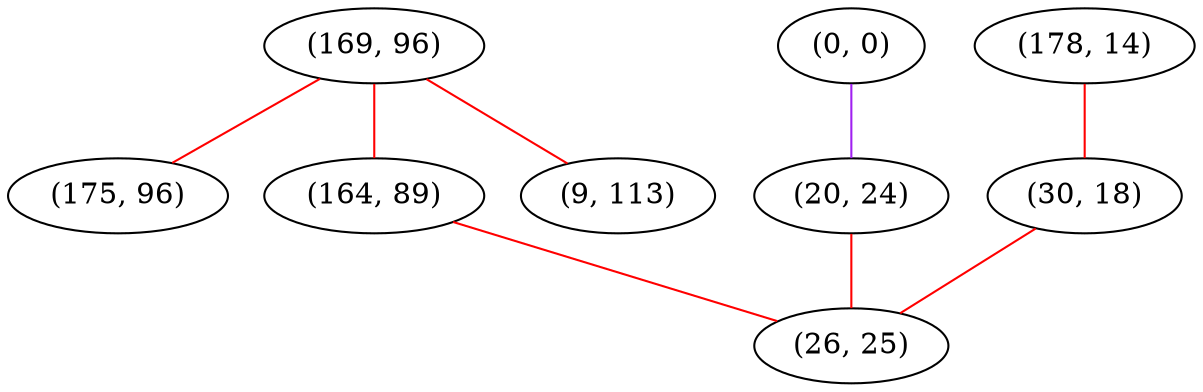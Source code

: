 graph "" {
"(169, 96)";
"(0, 0)";
"(20, 24)";
"(178, 14)";
"(175, 96)";
"(164, 89)";
"(9, 113)";
"(30, 18)";
"(26, 25)";
"(169, 96)" -- "(164, 89)"  [color=red, key=0, weight=1];
"(169, 96)" -- "(175, 96)"  [color=red, key=0, weight=1];
"(169, 96)" -- "(9, 113)"  [color=red, key=0, weight=1];
"(0, 0)" -- "(20, 24)"  [color=purple, key=0, weight=4];
"(20, 24)" -- "(26, 25)"  [color=red, key=0, weight=1];
"(178, 14)" -- "(30, 18)"  [color=red, key=0, weight=1];
"(164, 89)" -- "(26, 25)"  [color=red, key=0, weight=1];
"(30, 18)" -- "(26, 25)"  [color=red, key=0, weight=1];
}
